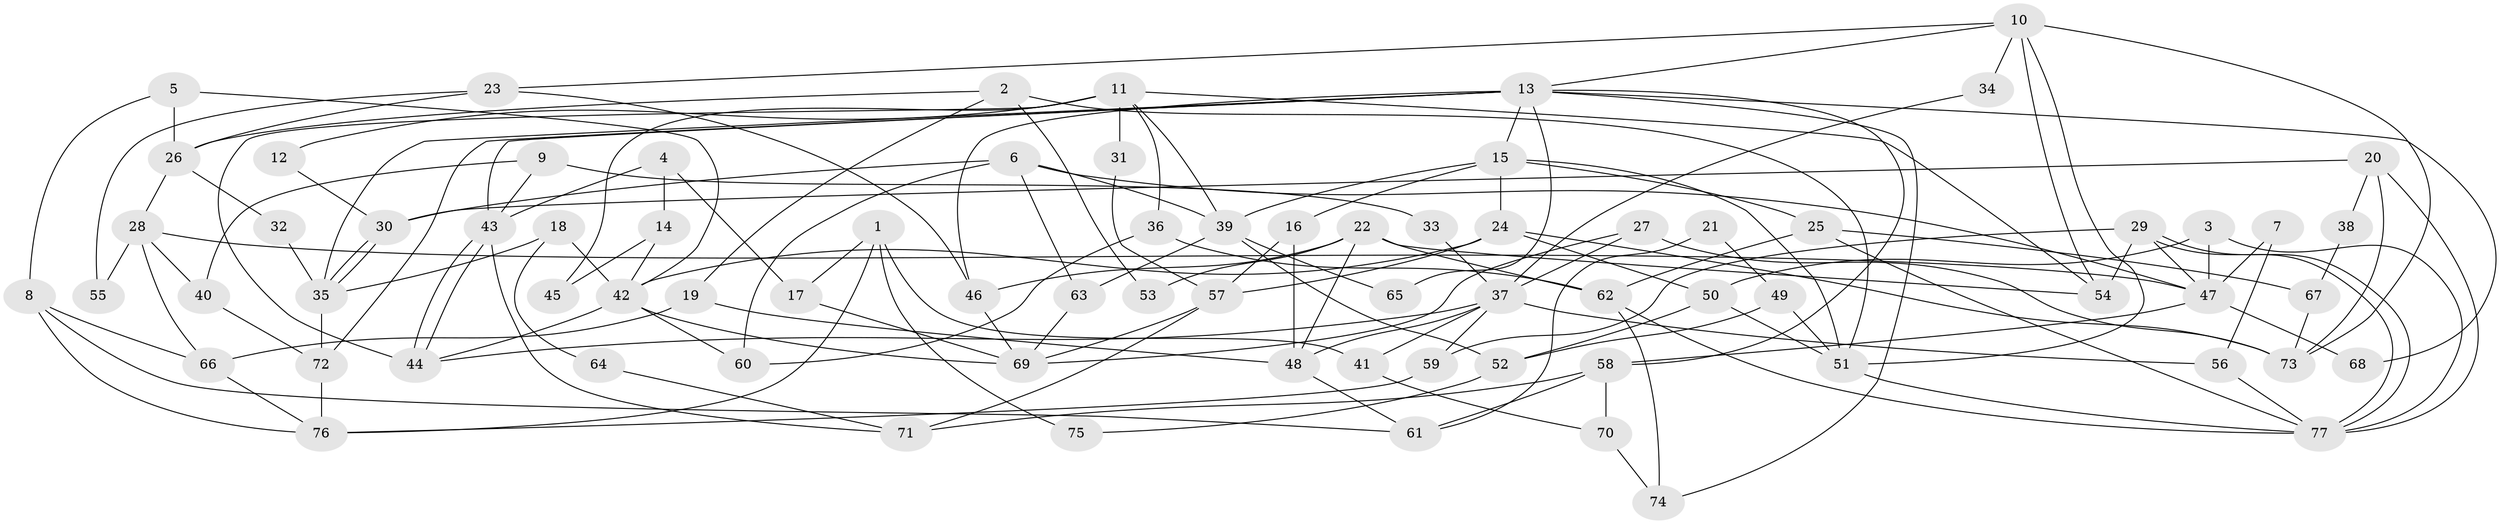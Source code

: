// coarse degree distribution, {4: 0.16666666666666666, 5: 0.10416666666666667, 6: 0.16666666666666666, 3: 0.20833333333333334, 7: 0.0625, 2: 0.14583333333333334, 11: 0.020833333333333332, 9: 0.0625, 8: 0.041666666666666664, 10: 0.020833333333333332}
// Generated by graph-tools (version 1.1) at 2025/41/03/06/25 10:41:57]
// undirected, 77 vertices, 154 edges
graph export_dot {
graph [start="1"]
  node [color=gray90,style=filled];
  1;
  2;
  3;
  4;
  5;
  6;
  7;
  8;
  9;
  10;
  11;
  12;
  13;
  14;
  15;
  16;
  17;
  18;
  19;
  20;
  21;
  22;
  23;
  24;
  25;
  26;
  27;
  28;
  29;
  30;
  31;
  32;
  33;
  34;
  35;
  36;
  37;
  38;
  39;
  40;
  41;
  42;
  43;
  44;
  45;
  46;
  47;
  48;
  49;
  50;
  51;
  52;
  53;
  54;
  55;
  56;
  57;
  58;
  59;
  60;
  61;
  62;
  63;
  64;
  65;
  66;
  67;
  68;
  69;
  70;
  71;
  72;
  73;
  74;
  75;
  76;
  77;
  1 -- 76;
  1 -- 41;
  1 -- 17;
  1 -- 75;
  2 -- 19;
  2 -- 51;
  2 -- 26;
  2 -- 53;
  3 -- 50;
  3 -- 77;
  3 -- 47;
  4 -- 17;
  4 -- 43;
  4 -- 14;
  5 -- 42;
  5 -- 26;
  5 -- 8;
  6 -- 39;
  6 -- 30;
  6 -- 47;
  6 -- 60;
  6 -- 63;
  7 -- 47;
  7 -- 56;
  8 -- 61;
  8 -- 66;
  8 -- 76;
  9 -- 43;
  9 -- 40;
  9 -- 33;
  10 -- 51;
  10 -- 23;
  10 -- 13;
  10 -- 34;
  10 -- 54;
  10 -- 73;
  11 -- 39;
  11 -- 54;
  11 -- 12;
  11 -- 31;
  11 -- 36;
  11 -- 44;
  11 -- 45;
  12 -- 30;
  13 -- 43;
  13 -- 15;
  13 -- 35;
  13 -- 46;
  13 -- 58;
  13 -- 65;
  13 -- 68;
  13 -- 72;
  13 -- 74;
  14 -- 42;
  14 -- 45;
  15 -- 24;
  15 -- 16;
  15 -- 25;
  15 -- 39;
  15 -- 51;
  16 -- 48;
  16 -- 57;
  17 -- 69;
  18 -- 42;
  18 -- 35;
  18 -- 64;
  19 -- 48;
  19 -- 66;
  20 -- 73;
  20 -- 77;
  20 -- 30;
  20 -- 38;
  21 -- 61;
  21 -- 49;
  22 -- 46;
  22 -- 54;
  22 -- 48;
  22 -- 53;
  22 -- 62;
  23 -- 26;
  23 -- 46;
  23 -- 55;
  24 -- 42;
  24 -- 73;
  24 -- 50;
  24 -- 57;
  25 -- 62;
  25 -- 67;
  25 -- 77;
  26 -- 28;
  26 -- 32;
  27 -- 69;
  27 -- 37;
  27 -- 73;
  28 -- 66;
  28 -- 47;
  28 -- 40;
  28 -- 55;
  29 -- 77;
  29 -- 77;
  29 -- 47;
  29 -- 54;
  29 -- 59;
  30 -- 35;
  30 -- 35;
  31 -- 57;
  32 -- 35;
  33 -- 37;
  34 -- 37;
  35 -- 72;
  36 -- 62;
  36 -- 60;
  37 -- 59;
  37 -- 44;
  37 -- 41;
  37 -- 48;
  37 -- 56;
  38 -- 67;
  39 -- 63;
  39 -- 52;
  39 -- 65;
  40 -- 72;
  41 -- 70;
  42 -- 60;
  42 -- 44;
  42 -- 69;
  43 -- 44;
  43 -- 44;
  43 -- 71;
  46 -- 69;
  47 -- 58;
  47 -- 68;
  48 -- 61;
  49 -- 51;
  49 -- 52;
  50 -- 51;
  50 -- 52;
  51 -- 77;
  52 -- 75;
  56 -- 77;
  57 -- 69;
  57 -- 71;
  58 -- 61;
  58 -- 70;
  58 -- 71;
  59 -- 76;
  62 -- 77;
  62 -- 74;
  63 -- 69;
  64 -- 71;
  66 -- 76;
  67 -- 73;
  70 -- 74;
  72 -- 76;
}
